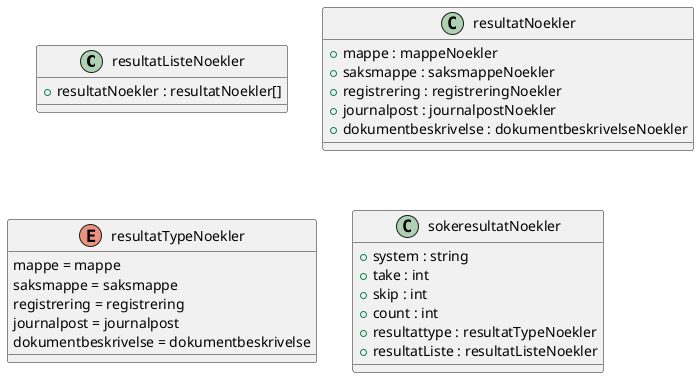 @startuml

class resultatListeNoekler {
    +resultatNoekler : resultatNoekler[]
}
class resultatNoekler {
    +mappe : mappeNoekler
    +saksmappe : saksmappeNoekler
    +registrering : registreringNoekler
    +journalpost : journalpostNoekler
    +dokumentbeskrivelse : dokumentbeskrivelseNoekler
}
enum resultatTypeNoekler {
    mappe = mappe
    saksmappe = saksmappe
    registrering = registrering
    journalpost = journalpost
    dokumentbeskrivelse = dokumentbeskrivelse
}
class sokeresultatNoekler {
    +system : string
    +take : int
    +skip : int
    +count : int
    +resultattype : resultatTypeNoekler
    +resultatListe : resultatListeNoekler
}

@enduml
